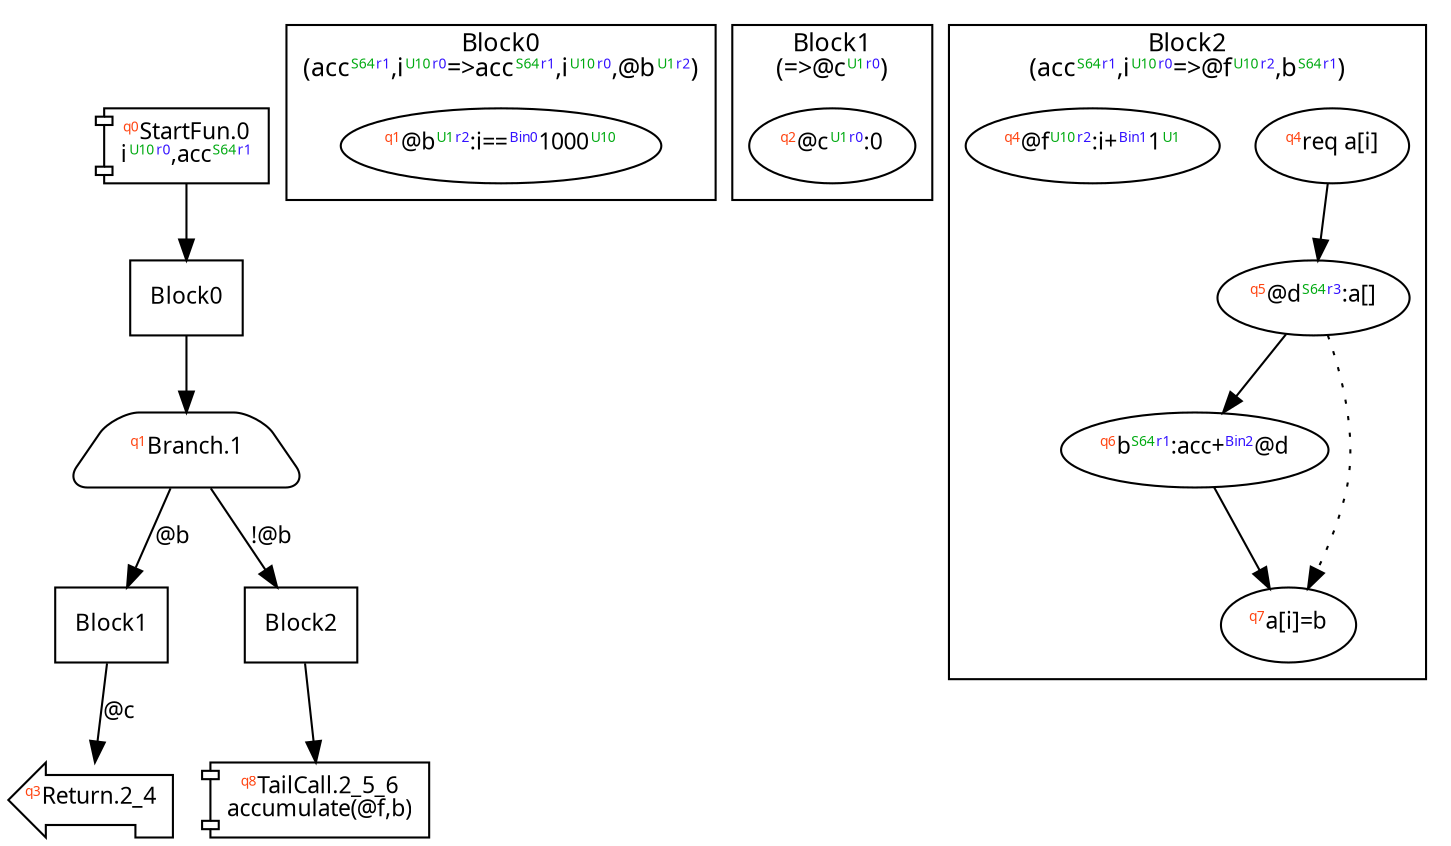 digraph Program_ {
  graph [fontname = "Monaco", fontsize = 12, ranksep = 0.5];
  node [shape = box, fontname = "Monaco", fontsize = 11; colorscheme = pastel19];
  edge [fontname = "Monaco", fontsize = 11; colorscheme = pastel19];
  Jump0[label = <<font color="#ff4411" point-size="8"><sup>q0</sup></font>StartFun.0<br/>i<font color="#00aa11" point-size="8"><sup>U10</sup></font><font color="#3311ff" point-size="8"><sup>r0</sup></font>,acc<font color="#00aa11" point-size="8"><sup>S64</sup></font><font color="#3311ff" point-size="8"><sup>r1</sup></font>>; shape = component];
  Jump0 -> Block0;
  Jump1[
    label = <<font color="#ff4411" point-size="8"><sup>q1</sup></font>Branch.1>;
    shape = trapezium; style = rounded;
  ];
  Block0 -> Jump1;
  Jump1 -> Block1 [label="@b"];
  Jump1 -> Block2 [label="!@b"];
  Jump2_4[label = <<font color="#ff4411" point-size="8"><sup>q3</sup></font>Return.2_4>; shape = lpromoter];
  Block1 -> Jump2_4 [label="@c"];
  Jump2_5_6[label = <<font color="#ff4411" point-size="8"><sup>q8</sup></font>TailCall.2_5_6<br/>accumulate(@f,b)>; shape = component];
  Block2 -> Jump2_5_6;
  Block0 [label = "Block0"];
  Block1 [label = "Block1"];
  Block2 [label = "Block2"];
  subgraph cluster_dfg_Block0 {
    node [shape = oval];
    label = <Block0<br/>(acc<font color="#00aa11" point-size="8"><sup>S64</sup></font><font color="#3311ff" point-size="8"><sup>r1</sup></font>,i<font color="#00aa11" point-size="8"><sup>U10</sup></font><font color="#3311ff" point-size="8"><sup>r0</sup></font>=&gt;acc<font color="#00aa11" point-size="8"><sup>S64</sup></font><font color="#3311ff" point-size="8"><sup>r1</sup></font>,i<font color="#00aa11" point-size="8"><sup>U10</sup></font><font color="#3311ff" point-size="8"><sup>r0</sup></font>,@b<font color="#00aa11" point-size="8"><sup>U1</sup></font><font color="#3311ff" point-size="8"><sup>r2</sup></font>)>;
    1 [label=<<font color="#ff4411" point-size="8"><sup>q1</sup></font>@b<font color="#00aa11" point-size="8"><sup>U1</sup></font><font color="#3311ff" point-size="8"><sup>r2</sup></font>:i==<font color="#3311ff" point-size="8"><sup>Bin0</sup></font>1000<font color="#00aa11" point-size="8"><sup>U10</sup></font>>];
  }
  subgraph cluster_dfg_Block1 {
    node [shape = oval];
    label = <Block1<br/>(=&gt;@c<font color="#00aa11" point-size="8"><sup>U1</sup></font><font color="#3311ff" point-size="8"><sup>r0</sup></font>)>;
    2 [label=<<font color="#ff4411" point-size="8"><sup>q2</sup></font>@c<font color="#00aa11" point-size="8"><sup>U1</sup></font><font color="#3311ff" point-size="8"><sup>r0</sup></font>:0>];
  }
  subgraph cluster_dfg_Block2 {
    node [shape = oval];
    label = <Block2<br/>(acc<font color="#00aa11" point-size="8"><sup>S64</sup></font><font color="#3311ff" point-size="8"><sup>r1</sup></font>,i<font color="#00aa11" point-size="8"><sup>U10</sup></font><font color="#3311ff" point-size="8"><sup>r0</sup></font>=&gt;@f<font color="#00aa11" point-size="8"><sup>U10</sup></font><font color="#3311ff" point-size="8"><sup>r2</sup></font>,b<font color="#00aa11" point-size="8"><sup>S64</sup></font><font color="#3311ff" point-size="8"><sup>r1</sup></font>)>;
    5 [label=<<font color="#ff4411" point-size="8"><sup>q6</sup></font>b<font color="#00aa11" point-size="8"><sup>S64</sup></font><font color="#3311ff" point-size="8"><sup>r1</sup></font>:acc+<font color="#3311ff" point-size="8"><sup>Bin2</sup></font>@d>];
    6 [label=<<font color="#ff4411" point-size="8"><sup>q7</sup></font>a[i]=b>];
    3 [label=<<font color="#ff4411" point-size="8"><sup>q4</sup></font>req a[i]>];
    8 [label=<<font color="#ff4411" point-size="8"><sup>q4</sup></font>@f<font color="#00aa11" point-size="8"><sup>U10</sup></font><font color="#3311ff" point-size="8"><sup>r2</sup></font>:i+<font color="#3311ff" point-size="8"><sup>Bin1</sup></font>1<font color="#00aa11" point-size="8"><sup>U1</sup></font>>];
    4 [label=<<font color="#ff4411" point-size="8"><sup>q5</sup></font>@d<font color="#00aa11" point-size="8"><sup>S64</sup></font><font color="#3311ff" point-size="8"><sup>r3</sup></font>:a[]>];
    4 -> 5;
    5 -> 6;
    3 -> 4 [style = solid];
    4 -> 6 [style = dotted];
  }
}

